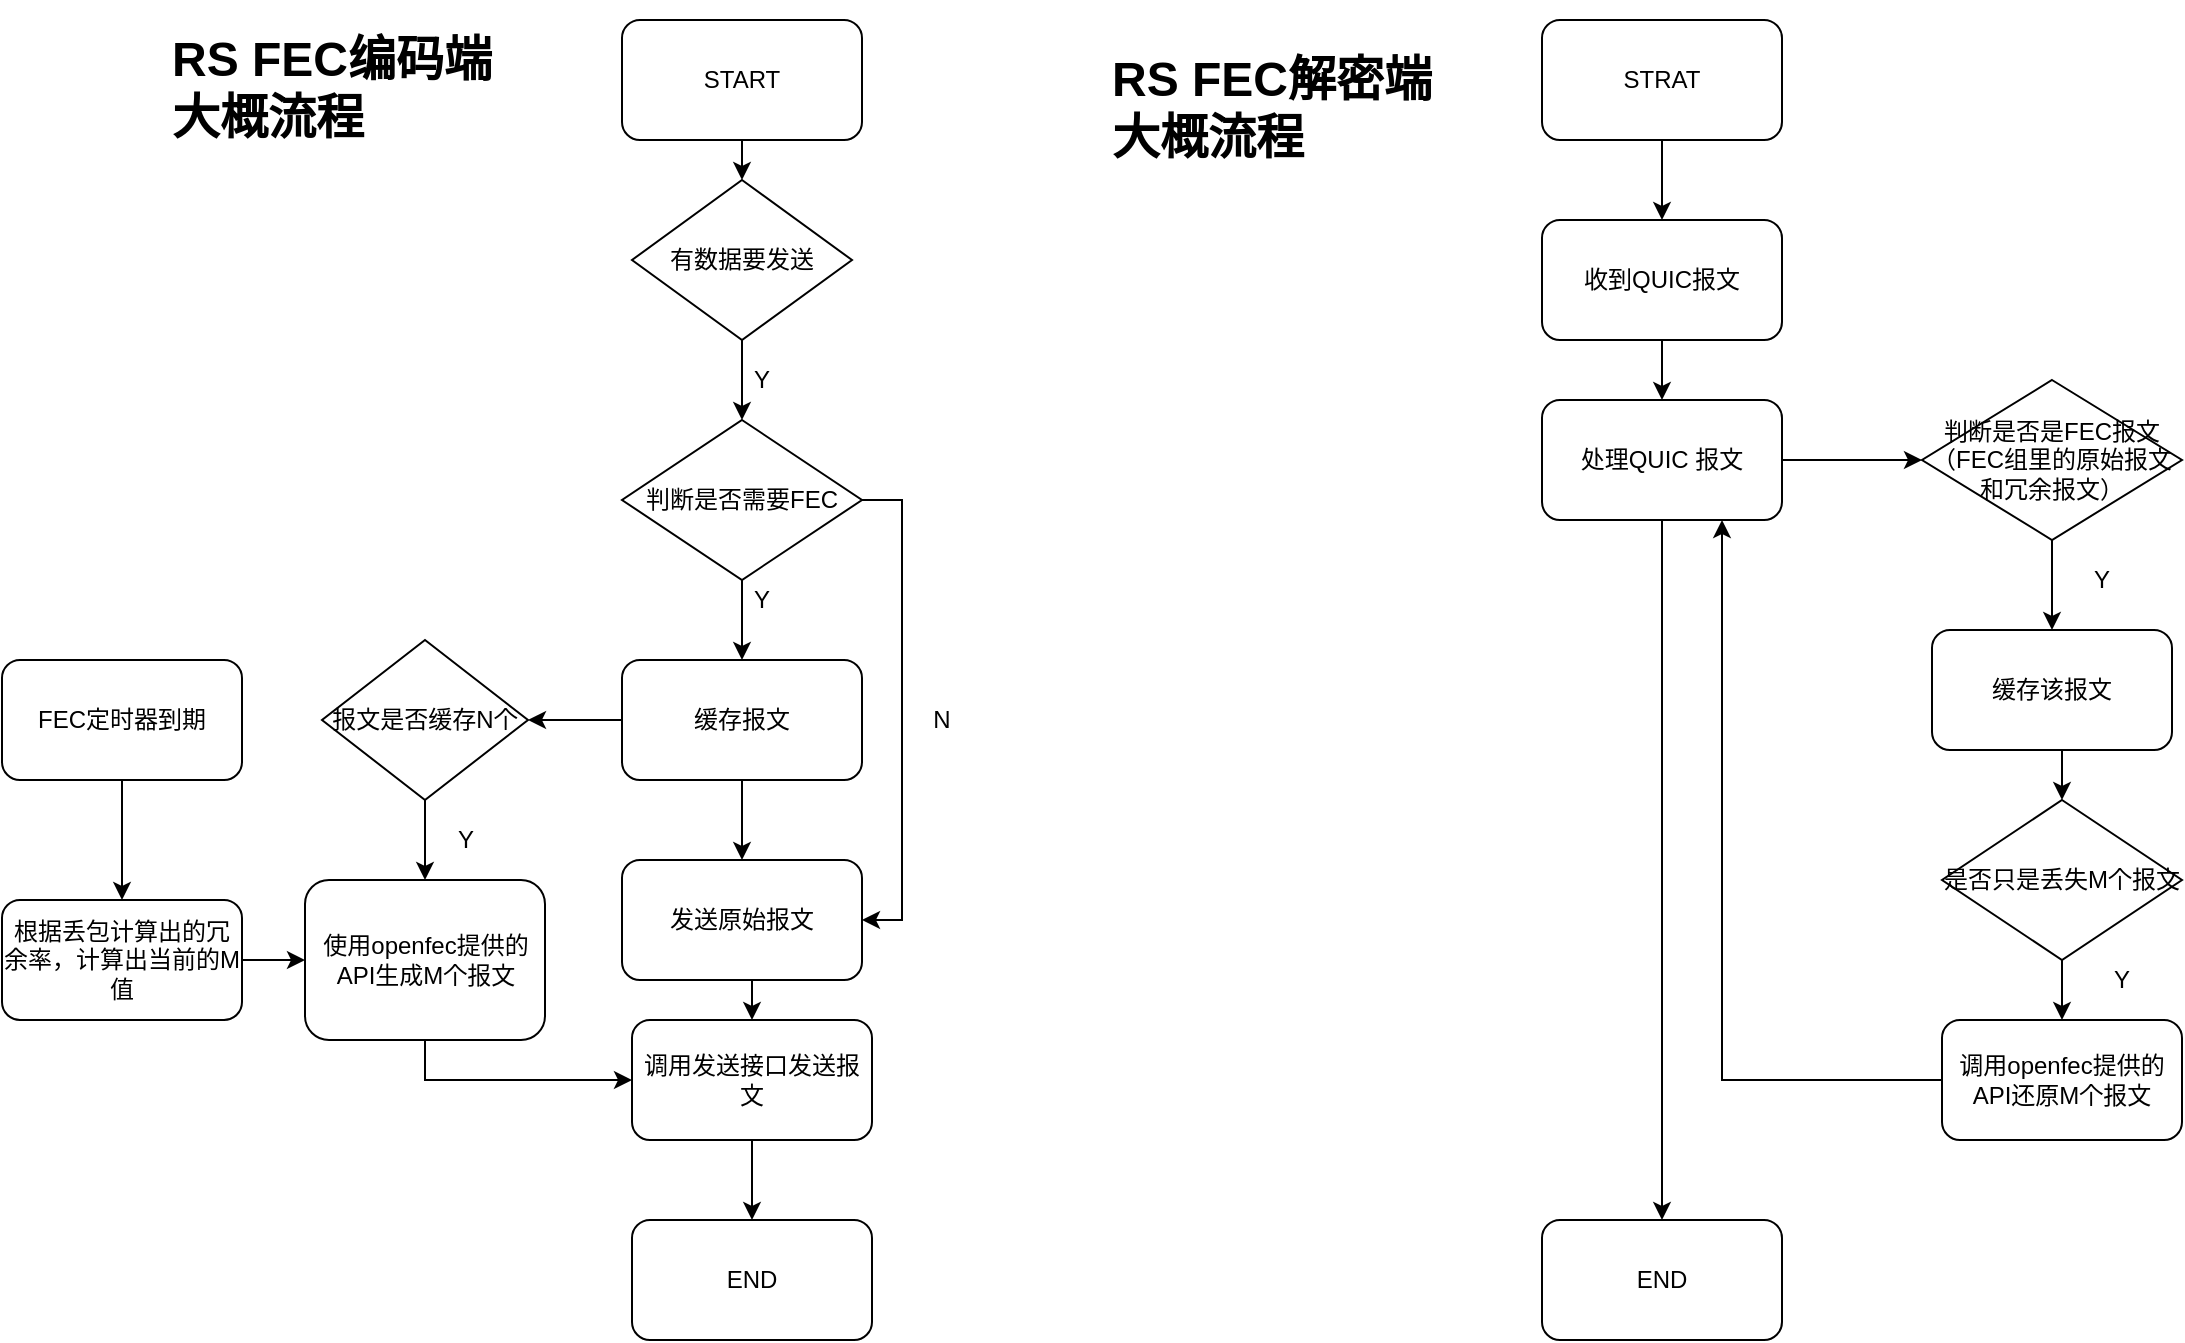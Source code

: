 <mxfile version="10.6.5" type="github"><diagram id="6a731a19-8d31-9384-78a2-239565b7b9f0" name="Page-1"><mxGraphModel dx="2803" dy="765" grid="1" gridSize="10" guides="1" tooltips="1" connect="1" arrows="1" fold="1" page="1" pageScale="1" pageWidth="1169" pageHeight="827" background="#ffffff" math="0" shadow="0"><root><mxCell id="0"/><mxCell id="1" parent="0"/><mxCell id="VvgGy2wBgo3ypMuww3IP-58" style="edgeStyle=orthogonalEdgeStyle;rounded=0;orthogonalLoop=1;jettySize=auto;html=1;exitX=0.5;exitY=1;exitDx=0;exitDy=0;entryX=0.5;entryY=0;entryDx=0;entryDy=0;" parent="1" source="VvgGy2wBgo3ypMuww3IP-55" target="VvgGy2wBgo3ypMuww3IP-56" edge="1"><mxGeometry relative="1" as="geometry"/></mxCell><mxCell id="VvgGy2wBgo3ypMuww3IP-55" value="START" style="rounded=1;whiteSpace=wrap;html=1;" parent="1" vertex="1"><mxGeometry x="240" y="30" width="120" height="60" as="geometry"/></mxCell><object label="" id="VvgGy2wBgo3ypMuww3IP-61"><mxCell style="edgeStyle=orthogonalEdgeStyle;rounded=0;orthogonalLoop=1;jettySize=auto;html=1;exitX=0.5;exitY=1;exitDx=0;exitDy=0;entryX=0.5;entryY=0;entryDx=0;entryDy=0;" parent="1" source="VvgGy2wBgo3ypMuww3IP-56" edge="1"><mxGeometry relative="1" as="geometry"><mxPoint x="300" y="230" as="targetPoint"/></mxGeometry></mxCell></object><mxCell id="VvgGy2wBgo3ypMuww3IP-56" value="有数据要发送" style="rhombus;whiteSpace=wrap;html=1;" parent="1" vertex="1"><mxGeometry x="245" y="110" width="110" height="80" as="geometry"/></mxCell><mxCell id="VvgGy2wBgo3ypMuww3IP-62" value="Y" style="text;html=1;strokeColor=none;fillColor=none;align=center;verticalAlign=middle;whiteSpace=wrap;rounded=0;" parent="1" vertex="1"><mxGeometry x="290" y="200" width="40" height="20" as="geometry"/></mxCell><mxCell id="VvgGy2wBgo3ypMuww3IP-66" style="edgeStyle=orthogonalEdgeStyle;rounded=0;orthogonalLoop=1;jettySize=auto;html=1;exitX=0.5;exitY=1;exitDx=0;exitDy=0;entryX=0.5;entryY=0;entryDx=0;entryDy=0;" parent="1" source="VvgGy2wBgo3ypMuww3IP-63" target="VvgGy2wBgo3ypMuww3IP-64" edge="1"><mxGeometry relative="1" as="geometry"/></mxCell><mxCell id="VvgGy2wBgo3ypMuww3IP-71" style="edgeStyle=orthogonalEdgeStyle;rounded=0;orthogonalLoop=1;jettySize=auto;html=1;exitX=1;exitY=0.5;exitDx=0;exitDy=0;entryX=1;entryY=0.5;entryDx=0;entryDy=0;" parent="1" source="VvgGy2wBgo3ypMuww3IP-63" target="VvgGy2wBgo3ypMuww3IP-68" edge="1"><mxGeometry relative="1" as="geometry"/></mxCell><mxCell id="VvgGy2wBgo3ypMuww3IP-63" value="判断是否需要FEC" style="rhombus;whiteSpace=wrap;html=1;" parent="1" vertex="1"><mxGeometry x="240" y="230" width="120" height="80" as="geometry"/></mxCell><mxCell id="VvgGy2wBgo3ypMuww3IP-70" style="edgeStyle=orthogonalEdgeStyle;rounded=0;orthogonalLoop=1;jettySize=auto;html=1;exitX=0.5;exitY=1;exitDx=0;exitDy=0;entryX=0.5;entryY=0;entryDx=0;entryDy=0;" parent="1" source="VvgGy2wBgo3ypMuww3IP-64" target="VvgGy2wBgo3ypMuww3IP-68" edge="1"><mxGeometry relative="1" as="geometry"/></mxCell><mxCell id="cJXkvE5QfdcywEUr0I-q-55" style="edgeStyle=orthogonalEdgeStyle;rounded=0;orthogonalLoop=1;jettySize=auto;html=1;exitX=0;exitY=0.5;exitDx=0;exitDy=0;" edge="1" parent="1" source="VvgGy2wBgo3ypMuww3IP-64" target="cJXkvE5QfdcywEUr0I-q-54"><mxGeometry relative="1" as="geometry"/></mxCell><mxCell id="VvgGy2wBgo3ypMuww3IP-64" value="缓存报文" style="rounded=1;whiteSpace=wrap;html=1;" parent="1" vertex="1"><mxGeometry x="240" y="350" width="120" height="60" as="geometry"/></mxCell><mxCell id="VvgGy2wBgo3ypMuww3IP-67" value="Y" style="text;html=1;strokeColor=none;fillColor=none;align=center;verticalAlign=middle;whiteSpace=wrap;rounded=0;" parent="1" vertex="1"><mxGeometry x="300" y="310" width="20" height="20" as="geometry"/></mxCell><mxCell id="cJXkvE5QfdcywEUr0I-q-56" style="edgeStyle=orthogonalEdgeStyle;rounded=0;orthogonalLoop=1;jettySize=auto;html=1;exitX=0.5;exitY=1;exitDx=0;exitDy=0;entryX=0.5;entryY=0;entryDx=0;entryDy=0;" edge="1" parent="1" source="VvgGy2wBgo3ypMuww3IP-68" target="VvgGy2wBgo3ypMuww3IP-87"><mxGeometry relative="1" as="geometry"/></mxCell><mxCell id="VvgGy2wBgo3ypMuww3IP-68" value="发送原始报文" style="rounded=1;whiteSpace=wrap;html=1;" parent="1" vertex="1"><mxGeometry x="240" y="450" width="120" height="60" as="geometry"/></mxCell><mxCell id="VvgGy2wBgo3ypMuww3IP-74" value="N" style="text;html=1;strokeColor=none;fillColor=none;align=center;verticalAlign=middle;whiteSpace=wrap;rounded=0;" parent="1" vertex="1"><mxGeometry x="380" y="370" width="40" height="20" as="geometry"/></mxCell><mxCell id="cJXkvE5QfdcywEUr0I-q-64" style="edgeStyle=orthogonalEdgeStyle;rounded=0;orthogonalLoop=1;jettySize=auto;html=1;exitX=0.5;exitY=1;exitDx=0;exitDy=0;entryX=0.5;entryY=0;entryDx=0;entryDy=0;" edge="1" parent="1" source="VvgGy2wBgo3ypMuww3IP-78" target="cJXkvE5QfdcywEUr0I-q-63"><mxGeometry relative="1" as="geometry"/></mxCell><mxCell id="VvgGy2wBgo3ypMuww3IP-78" value="FEC定时器到期" style="rounded=1;whiteSpace=wrap;html=1;" parent="1" vertex="1"><mxGeometry x="-70" y="350" width="120" height="60" as="geometry"/></mxCell><mxCell id="cJXkvE5QfdcywEUr0I-q-60" style="edgeStyle=orthogonalEdgeStyle;rounded=0;orthogonalLoop=1;jettySize=auto;html=1;exitX=0.5;exitY=1;exitDx=0;exitDy=0;entryX=0;entryY=0.5;entryDx=0;entryDy=0;" edge="1" parent="1" source="VvgGy2wBgo3ypMuww3IP-79" target="VvgGy2wBgo3ypMuww3IP-87"><mxGeometry relative="1" as="geometry"/></mxCell><mxCell id="VvgGy2wBgo3ypMuww3IP-79" value="使用openfec提供的API生成M个报文" style="rounded=1;whiteSpace=wrap;html=1;" parent="1" vertex="1"><mxGeometry x="81.5" y="460" width="120" height="80" as="geometry"/></mxCell><mxCell id="cJXkvE5QfdcywEUr0I-q-59" style="edgeStyle=orthogonalEdgeStyle;rounded=0;orthogonalLoop=1;jettySize=auto;html=1;exitX=0.5;exitY=1;exitDx=0;exitDy=0;entryX=0.5;entryY=0;entryDx=0;entryDy=0;" edge="1" parent="1" source="VvgGy2wBgo3ypMuww3IP-87" target="VvgGy2wBgo3ypMuww3IP-92"><mxGeometry relative="1" as="geometry"/></mxCell><mxCell id="VvgGy2wBgo3ypMuww3IP-87" value="调用发送接口发送报文" style="rounded=1;whiteSpace=wrap;html=1;" parent="1" vertex="1"><mxGeometry x="245" y="530" width="120" height="60" as="geometry"/></mxCell><mxCell id="VvgGy2wBgo3ypMuww3IP-92" value="END" style="rounded=1;whiteSpace=wrap;html=1;" parent="1" vertex="1"><mxGeometry x="245" y="630" width="120" height="60" as="geometry"/></mxCell><mxCell id="VvgGy2wBgo3ypMuww3IP-99" style="edgeStyle=orthogonalEdgeStyle;rounded=0;orthogonalLoop=1;jettySize=auto;html=1;exitX=0.5;exitY=1;exitDx=0;exitDy=0;entryX=0.5;entryY=0;entryDx=0;entryDy=0;" parent="1" source="VvgGy2wBgo3ypMuww3IP-95" target="VvgGy2wBgo3ypMuww3IP-97" edge="1"><mxGeometry relative="1" as="geometry"/></mxCell><mxCell id="VvgGy2wBgo3ypMuww3IP-95" value="STRAT" style="rounded=1;whiteSpace=wrap;html=1;" parent="1" vertex="1"><mxGeometry x="700" y="30" width="120" height="60" as="geometry"/></mxCell><mxCell id="VvgGy2wBgo3ypMuww3IP-96" value="&lt;h1&gt;RS FEC编码端大概流程&lt;/h1&gt;" style="text;html=1;strokeColor=none;fillColor=none;spacing=5;spacingTop=-20;whiteSpace=wrap;overflow=hidden;rounded=0;" parent="1" vertex="1"><mxGeometry x="10" y="30" width="190" height="120" as="geometry"/></mxCell><mxCell id="cJXkvE5QfdcywEUr0I-q-75" style="edgeStyle=orthogonalEdgeStyle;rounded=0;orthogonalLoop=1;jettySize=auto;html=1;exitX=0.5;exitY=1;exitDx=0;exitDy=0;entryX=0.5;entryY=0;entryDx=0;entryDy=0;" edge="1" parent="1" source="VvgGy2wBgo3ypMuww3IP-97" target="cJXkvE5QfdcywEUr0I-q-74"><mxGeometry relative="1" as="geometry"/></mxCell><mxCell id="VvgGy2wBgo3ypMuww3IP-97" value="收到QUIC报文" style="rounded=1;whiteSpace=wrap;html=1;" parent="1" vertex="1"><mxGeometry x="700" y="130" width="120" height="60" as="geometry"/></mxCell><mxCell id="cJXkvE5QfdcywEUr0I-q-79" style="edgeStyle=orthogonalEdgeStyle;rounded=0;orthogonalLoop=1;jettySize=auto;html=1;exitX=0.5;exitY=1;exitDx=0;exitDy=0;" edge="1" parent="1" source="VvgGy2wBgo3ypMuww3IP-101" target="VvgGy2wBgo3ypMuww3IP-111"><mxGeometry relative="1" as="geometry"/></mxCell><mxCell id="VvgGy2wBgo3ypMuww3IP-101" value="判断是否是FEC报文（FEC组里的原始报文和冗余报文）" style="rhombus;whiteSpace=wrap;html=1;" parent="1" vertex="1"><mxGeometry x="890" y="210" width="130" height="80" as="geometry"/></mxCell><mxCell id="cJXkvE5QfdcywEUr0I-q-84" style="edgeStyle=orthogonalEdgeStyle;rounded=0;orthogonalLoop=1;jettySize=auto;html=1;exitX=0.5;exitY=1;exitDx=0;exitDy=0;entryX=0.5;entryY=0;entryDx=0;entryDy=0;" edge="1" parent="1" source="VvgGy2wBgo3ypMuww3IP-106" target="VvgGy2wBgo3ypMuww3IP-109"><mxGeometry relative="1" as="geometry"/></mxCell><mxCell id="VvgGy2wBgo3ypMuww3IP-106" value="是否只是丢失M个报文" style="rhombus;whiteSpace=wrap;html=1;" parent="1" vertex="1"><mxGeometry x="900" y="420" width="120" height="80" as="geometry"/></mxCell><mxCell id="cJXkvE5QfdcywEUr0I-q-92" style="edgeStyle=orthogonalEdgeStyle;rounded=0;orthogonalLoop=1;jettySize=auto;html=1;exitX=0;exitY=0.5;exitDx=0;exitDy=0;entryX=0.75;entryY=1;entryDx=0;entryDy=0;" edge="1" parent="1" source="VvgGy2wBgo3ypMuww3IP-109" target="cJXkvE5QfdcywEUr0I-q-74"><mxGeometry relative="1" as="geometry"/></mxCell><mxCell id="VvgGy2wBgo3ypMuww3IP-109" value="调用openfec提供的API还原M个报文" style="rounded=1;whiteSpace=wrap;html=1;" parent="1" vertex="1"><mxGeometry x="900" y="530" width="120" height="60" as="geometry"/></mxCell><mxCell id="cJXkvE5QfdcywEUr0I-q-71" style="edgeStyle=orthogonalEdgeStyle;rounded=0;orthogonalLoop=1;jettySize=auto;html=1;exitX=0.5;exitY=1;exitDx=0;exitDy=0;entryX=0.5;entryY=0;entryDx=0;entryDy=0;" edge="1" parent="1" source="VvgGy2wBgo3ypMuww3IP-111" target="VvgGy2wBgo3ypMuww3IP-106"><mxGeometry relative="1" as="geometry"/></mxCell><mxCell id="VvgGy2wBgo3ypMuww3IP-126" value="&lt;h1&gt;RS FEC解密端大概流程&lt;/h1&gt;" style="text;html=1;strokeColor=none;fillColor=none;spacing=5;spacingTop=-20;whiteSpace=wrap;overflow=hidden;rounded=0;" parent="1" vertex="1"><mxGeometry x="480" y="40" width="190" height="120" as="geometry"/></mxCell><mxCell id="VvgGy2wBgo3ypMuww3IP-127" value="END" style="rounded=1;whiteSpace=wrap;html=1;" parent="1" vertex="1"><mxGeometry x="700" y="630" width="120" height="60" as="geometry"/></mxCell><mxCell id="cJXkvE5QfdcywEUr0I-q-57" style="edgeStyle=orthogonalEdgeStyle;rounded=0;orthogonalLoop=1;jettySize=auto;html=1;exitX=0.5;exitY=1;exitDx=0;exitDy=0;entryX=0.5;entryY=0;entryDx=0;entryDy=0;" edge="1" parent="1" source="cJXkvE5QfdcywEUr0I-q-54" target="VvgGy2wBgo3ypMuww3IP-79"><mxGeometry relative="1" as="geometry"/></mxCell><mxCell id="cJXkvE5QfdcywEUr0I-q-54" value="报文是否缓存N个" style="rhombus;whiteSpace=wrap;html=1;" vertex="1" parent="1"><mxGeometry x="90" y="340" width="103" height="80" as="geometry"/></mxCell><mxCell id="cJXkvE5QfdcywEUr0I-q-58" value="Y" style="text;html=1;strokeColor=none;fillColor=none;align=center;verticalAlign=middle;whiteSpace=wrap;rounded=0;" vertex="1" parent="1"><mxGeometry x="141.5" y="430" width="40" height="20" as="geometry"/></mxCell><mxCell id="cJXkvE5QfdcywEUr0I-q-65" style="edgeStyle=orthogonalEdgeStyle;rounded=0;orthogonalLoop=1;jettySize=auto;html=1;exitX=1;exitY=0.5;exitDx=0;exitDy=0;entryX=0;entryY=0.5;entryDx=0;entryDy=0;" edge="1" parent="1" source="cJXkvE5QfdcywEUr0I-q-63" target="VvgGy2wBgo3ypMuww3IP-79"><mxGeometry relative="1" as="geometry"/></mxCell><mxCell id="cJXkvE5QfdcywEUr0I-q-63" value="根据丢包计算出的冗余率，计算出当前的M值" style="rounded=1;whiteSpace=wrap;html=1;" vertex="1" parent="1"><mxGeometry x="-70" y="470" width="120" height="60" as="geometry"/></mxCell><mxCell id="cJXkvE5QfdcywEUr0I-q-78" style="edgeStyle=orthogonalEdgeStyle;rounded=0;orthogonalLoop=1;jettySize=auto;html=1;exitX=1;exitY=0.5;exitDx=0;exitDy=0;entryX=0;entryY=0.5;entryDx=0;entryDy=0;" edge="1" parent="1" source="cJXkvE5QfdcywEUr0I-q-74" target="VvgGy2wBgo3ypMuww3IP-101"><mxGeometry relative="1" as="geometry"/></mxCell><mxCell id="cJXkvE5QfdcywEUr0I-q-90" style="edgeStyle=orthogonalEdgeStyle;rounded=0;orthogonalLoop=1;jettySize=auto;html=1;exitX=0.5;exitY=1;exitDx=0;exitDy=0;" edge="1" parent="1" source="cJXkvE5QfdcywEUr0I-q-74" target="VvgGy2wBgo3ypMuww3IP-127"><mxGeometry relative="1" as="geometry"/></mxCell><mxCell id="cJXkvE5QfdcywEUr0I-q-74" value="处理QUIC 报文" style="rounded=1;whiteSpace=wrap;html=1;" vertex="1" parent="1"><mxGeometry x="700" y="220" width="120" height="60" as="geometry"/></mxCell><mxCell id="VvgGy2wBgo3ypMuww3IP-111" value="缓存该报文" style="rounded=1;whiteSpace=wrap;html=1;" parent="1" vertex="1"><mxGeometry x="895" y="335" width="120" height="60" as="geometry"/></mxCell><mxCell id="cJXkvE5QfdcywEUr0I-q-81" value="Y" style="text;html=1;strokeColor=none;fillColor=none;align=center;verticalAlign=middle;whiteSpace=wrap;rounded=0;" vertex="1" parent="1"><mxGeometry x="960" y="300" width="40" height="20" as="geometry"/></mxCell><mxCell id="cJXkvE5QfdcywEUr0I-q-86" value="Y" style="text;html=1;strokeColor=none;fillColor=none;align=center;verticalAlign=middle;whiteSpace=wrap;rounded=0;" vertex="1" parent="1"><mxGeometry x="970" y="500" width="40" height="20" as="geometry"/></mxCell></root></mxGraphModel></diagram></mxfile>